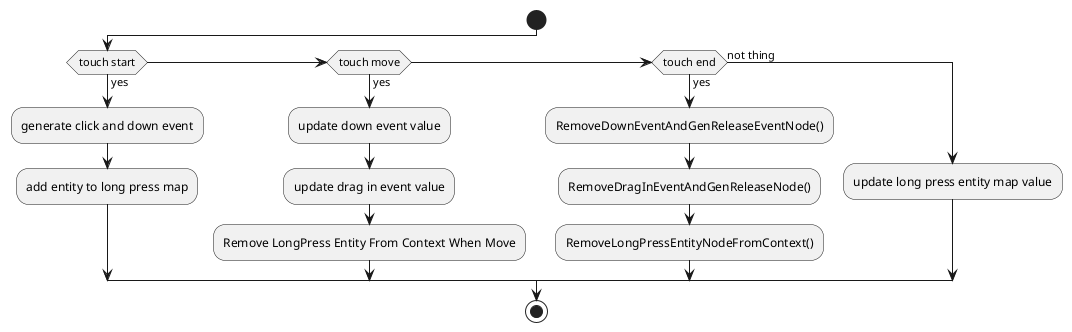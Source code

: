 @startuml flow
start
if(touch start) then (yes)
    :generate click and down event;
    :add entity to long press map;
elseif (touch move) then (yes)
    :update down event value;
    :update drag in event value;
    :Remove LongPress Entity From Context When Move;
elseif (touch end) then (yes)
    :RemoveDownEventAndGenReleaseEventNode();
    :RemoveDragInEventAndGenReleaseNode();
    :RemoveLongPressEntityNodeFromContext();
else (not thing)
    :update long press entity map value;
endif
stop
@enduml